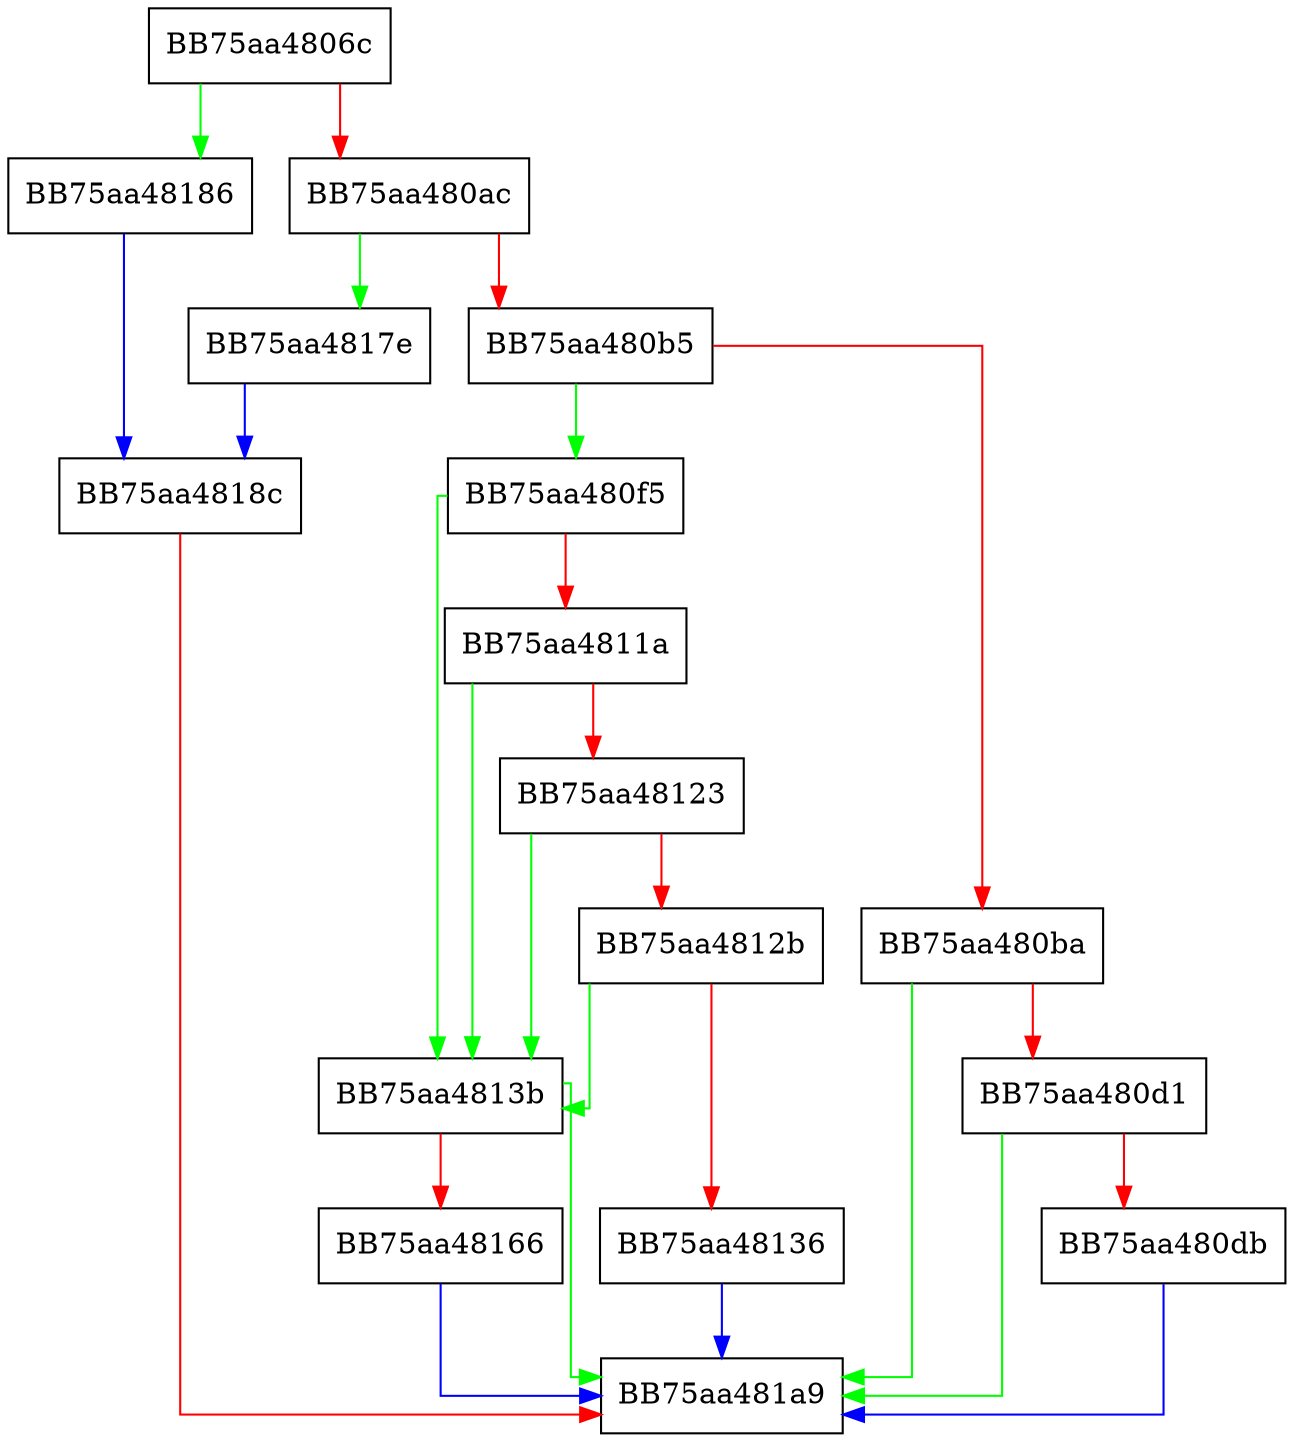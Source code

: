 digraph GetCheckSumForRevEP {
  node [shape="box"];
  graph [splines=ortho];
  BB75aa4806c -> BB75aa48186 [color="green"];
  BB75aa4806c -> BB75aa480ac [color="red"];
  BB75aa480ac -> BB75aa4817e [color="green"];
  BB75aa480ac -> BB75aa480b5 [color="red"];
  BB75aa480b5 -> BB75aa480f5 [color="green"];
  BB75aa480b5 -> BB75aa480ba [color="red"];
  BB75aa480ba -> BB75aa481a9 [color="green"];
  BB75aa480ba -> BB75aa480d1 [color="red"];
  BB75aa480d1 -> BB75aa481a9 [color="green"];
  BB75aa480d1 -> BB75aa480db [color="red"];
  BB75aa480db -> BB75aa481a9 [color="blue"];
  BB75aa480f5 -> BB75aa4813b [color="green"];
  BB75aa480f5 -> BB75aa4811a [color="red"];
  BB75aa4811a -> BB75aa4813b [color="green"];
  BB75aa4811a -> BB75aa48123 [color="red"];
  BB75aa48123 -> BB75aa4813b [color="green"];
  BB75aa48123 -> BB75aa4812b [color="red"];
  BB75aa4812b -> BB75aa4813b [color="green"];
  BB75aa4812b -> BB75aa48136 [color="red"];
  BB75aa48136 -> BB75aa481a9 [color="blue"];
  BB75aa4813b -> BB75aa481a9 [color="green"];
  BB75aa4813b -> BB75aa48166 [color="red"];
  BB75aa48166 -> BB75aa481a9 [color="blue"];
  BB75aa4817e -> BB75aa4818c [color="blue"];
  BB75aa48186 -> BB75aa4818c [color="blue"];
  BB75aa4818c -> BB75aa481a9 [color="red"];
}